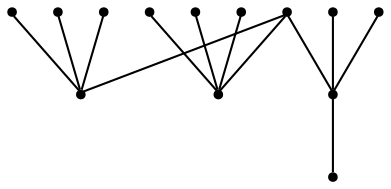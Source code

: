 graph {
  node [shape=point,comment="{\"directed\":false,\"doi\":\"10.1007/978-3-319-03841-4_26\",\"figure\":\"2 (1)\"}"]

  v0 [pos="865.5187166243411,743.0818718024605"]
  v1 [pos="833.7624999459524,787.860011952306"]
  v2 [pos="833.8125085336508,742.5985977361099"]
  v3 [pos="803.2071256138996,742.6359878875593"]
  v4 [pos="771.9762536029741,742.1109996386398"]
  v5 [pos="740.1324900840344,787.3724138548357"]
  v6 [pos="740.2700455122838,741.6234015411695"]
  v7 [pos="739.8781843269979,867.8940126614941"]
  v8 [pos="643.4294334208009,788.1184364004176"]
  v9 [pos="709.6646625925325,741.6607916926185"]
  v10 [pos="675.9987668304693,742.5985977361099"]
  v11 [pos="644.292558739779,742.1109996386398"]
  v12 [pos="613.687175820028,742.1443201137408"]

  v0 -- v1 [id="-1",pos="865.5187166243411,743.0818718024605 833.7624999459524,787.860011952306 833.7624999459524,787.860011952306 833.7624999459524,787.860011952306"]
  v8 -- v12 [id="-2",pos="643.4294334208009,788.1184364004176 613.687175820028,742.1443201137408 613.687175820028,742.1443201137408 613.687175820028,742.1443201137408"]
  v11 -- v8 [id="-3",pos="644.292558739779,742.1109996386398 643.4294334208009,788.1184364004176 643.4294334208009,788.1184364004176 643.4294334208009,788.1184364004176"]
  v10 -- v8 [id="-4",pos="675.9987668304693,742.5985977361099 643.4294334208009,788.1184364004176 643.4294334208009,788.1184364004176 643.4294334208009,788.1184364004176"]
  v9 -- v5 [id="-5",pos="709.6646625925325,741.6607916926185 740.1324900840344,787.3724138548357 740.1324900840344,787.3724138548357 740.1324900840344,787.3724138548357"]
  v7 -- v8 [id="-6",pos="739.8781843269979,867.8940126614941 643.4294334208009,788.1184364004176 643.4294334208009,788.1184364004176 643.4294334208009,788.1184364004176"]
  v7 -- v1 [id="-7",pos="739.8781843269979,867.8940126614941 833.7624999459524,787.860011952306 833.7624999459524,787.860011952306 833.7624999459524,787.860011952306"]
  v7 -- v5 [id="-8",pos="739.8781843269979,867.8940126614941 740.1324900840344,787.3724138548357 740.1324900840344,787.3724138548357 740.1324900840344,787.3724138548357"]
  v6 -- v5 [id="-9",pos="740.2700455122838,741.6234015411695 740.1324900840344,787.3724138548357 740.1324900840344,787.3724138548357 740.1324900840344,787.3724138548357"]
  v4 -- v5 [id="-10",pos="771.9762536029741,742.1109996386398 740.1324900840344,787.3724138548357 740.1324900840344,787.3724138548357 740.1324900840344,787.3724138548357"]
  v3 -- v1 [id="-11",pos="803.2071256138996,742.6359878875593 833.7624999459524,787.860011952306 833.7624999459524,787.860011952306 833.7624999459524,787.860011952306"]
  v2 -- v1 [id="-12",pos="833.8125085336508,742.5985977361099 833.7624999459524,787.860011952306 833.7624999459524,787.860011952306 833.7624999459524,787.860011952306"]
}